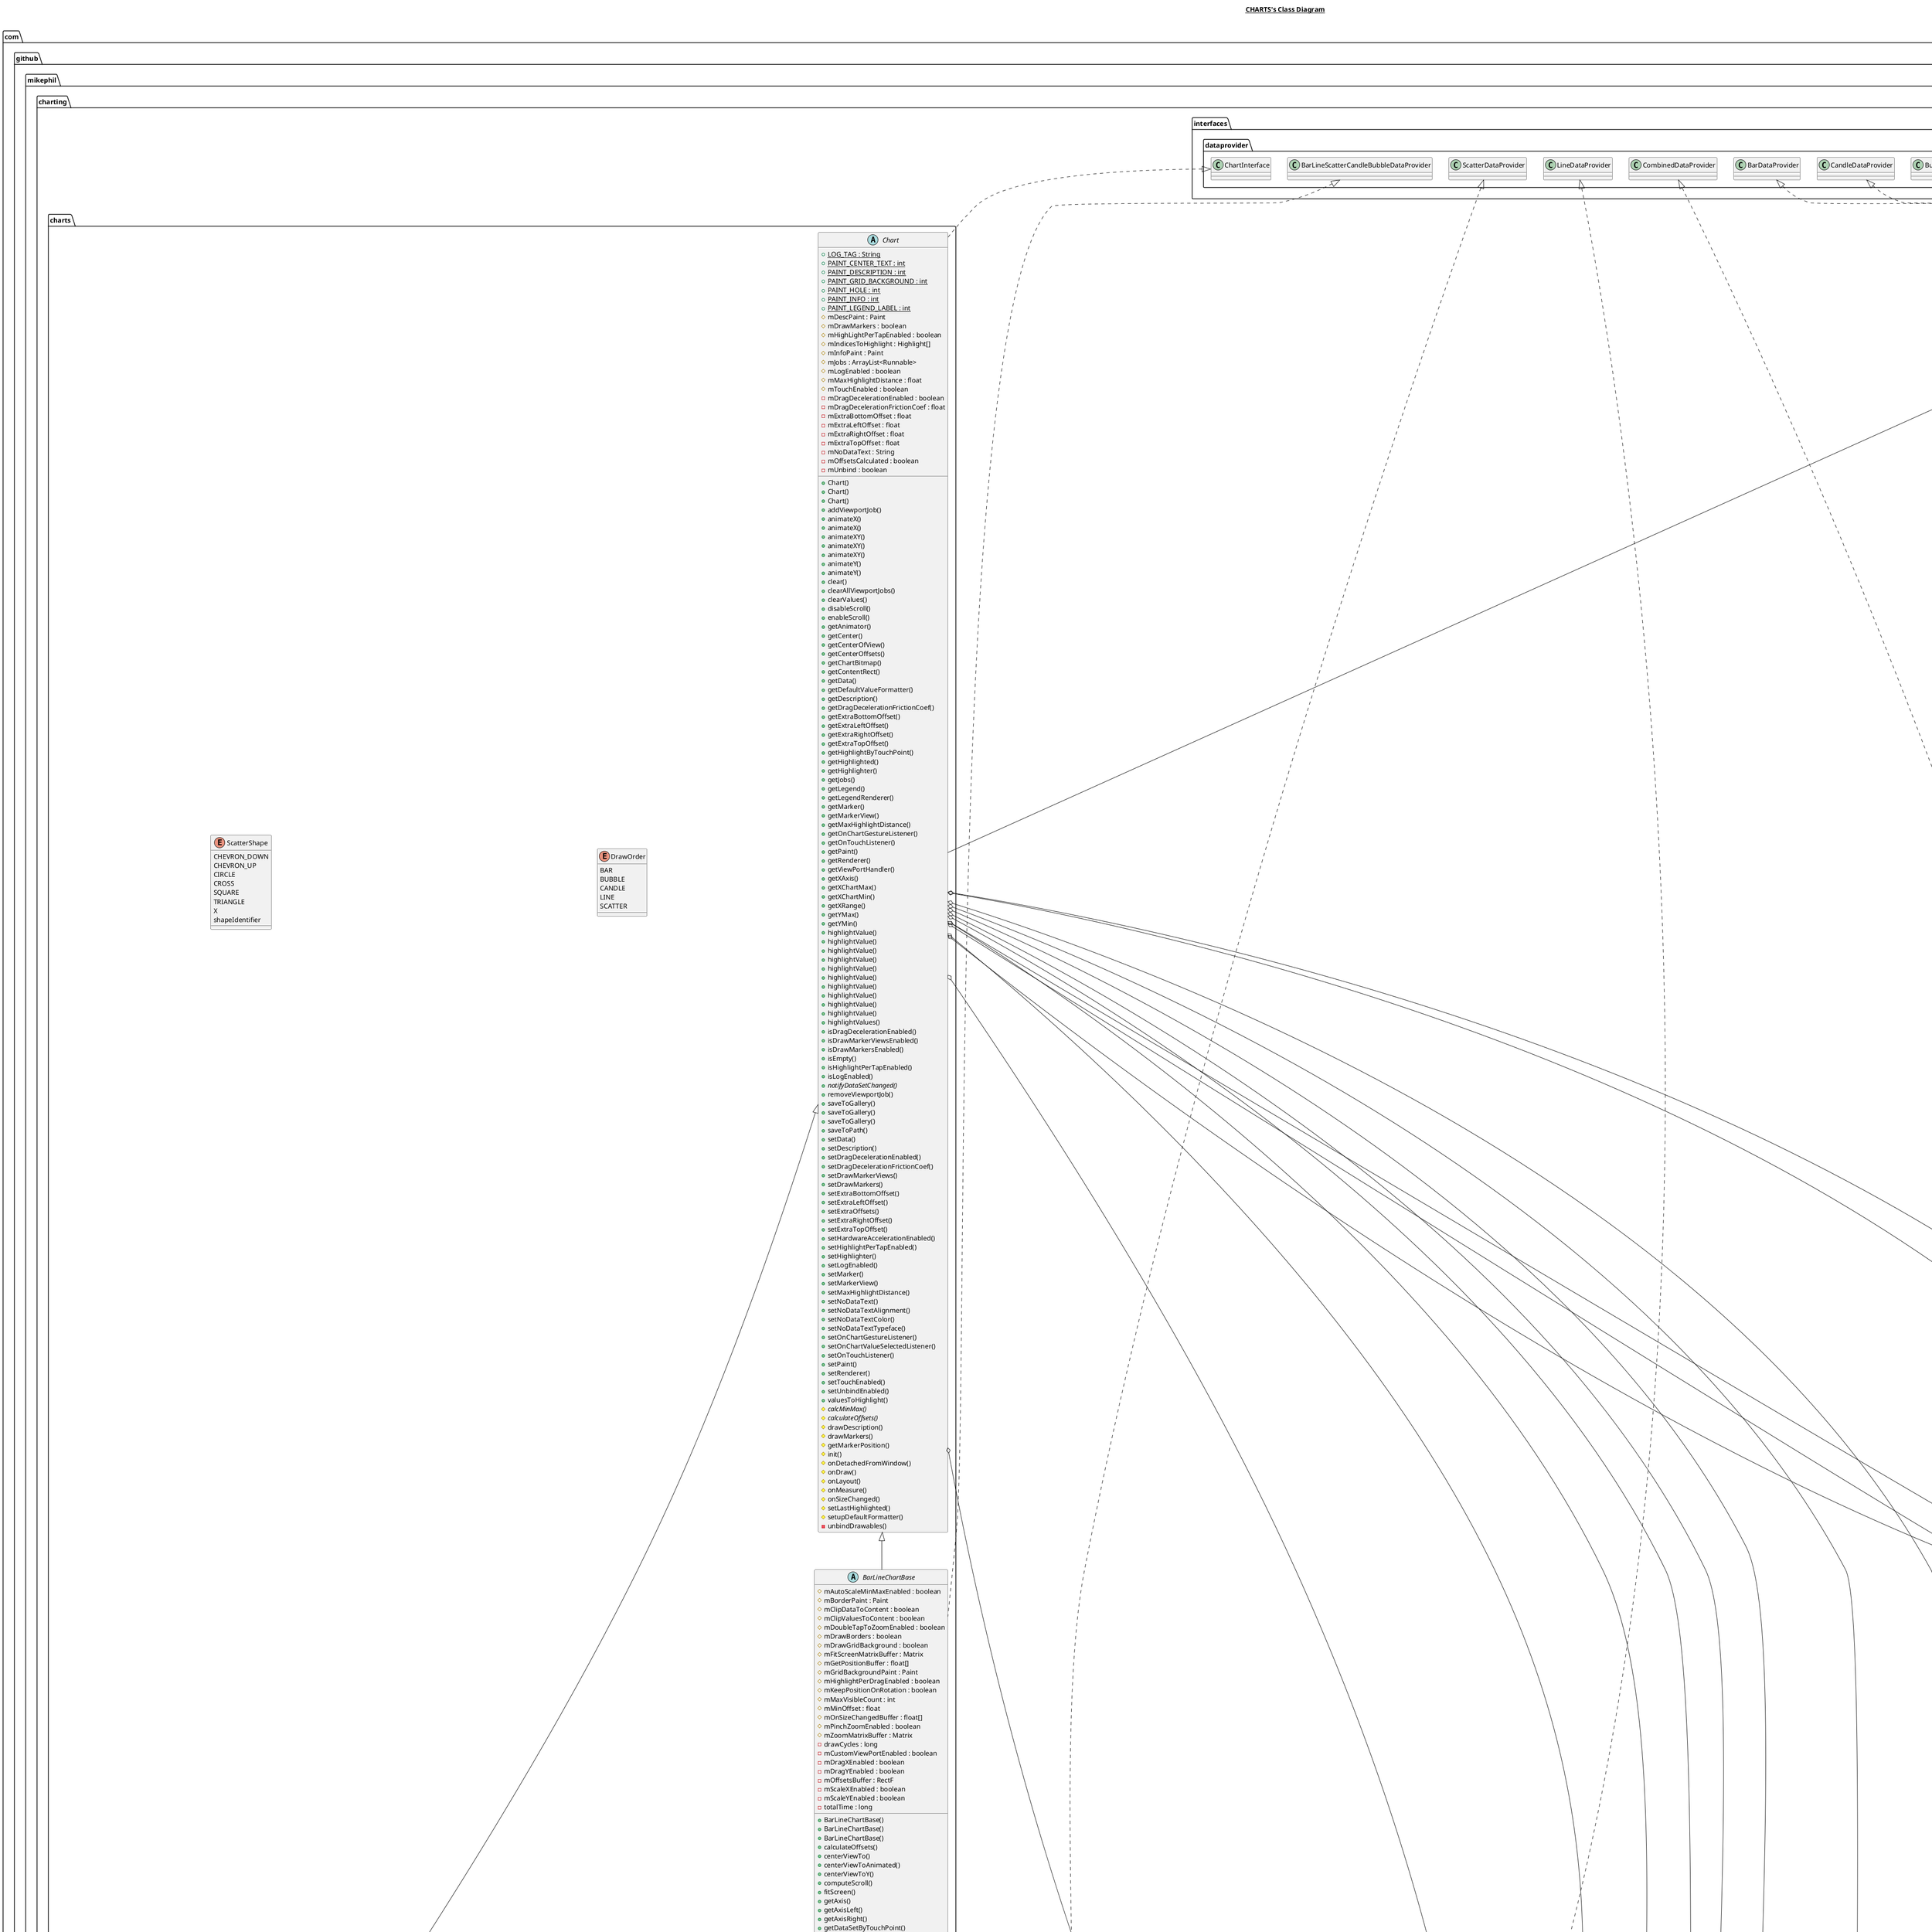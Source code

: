 @startuml

title __CHARTS's Class Diagram__\n

  namespace com.github.mikephil.charting.charts {
    class com.github.mikephil.charting.charts.BarChart {
        # mHighlightFullBarEnabled : boolean
        - mDrawBarShadow : boolean
        - mDrawValueAboveBar : boolean
        - mFitBars : boolean
        + BarChart()
        + BarChart()
        + BarChart()
        + getBarBounds()
        + getBarBounds()
        + getBarData()
        + getHighlightByTouchPoint()
        + groupBars()
        + highlightValue()
        + isDrawBarShadowEnabled()
        + isDrawValueAboveBarEnabled()
        + isHighlightFullBarEnabled()
        + setDrawBarShadow()
        + setDrawValueAboveBar()
        + setFitBars()
        + setHighlightFullBarEnabled()
        # calcMinMax()
        # init()
    }
  }
  

  namespace com.github.mikephil.charting.charts {
    abstract class com.github.mikephil.charting.charts.BarLineChartBase {
        # mAutoScaleMinMaxEnabled : boolean
        # mBorderPaint : Paint
        # mClipDataToContent : boolean
        # mClipValuesToContent : boolean
        # mDoubleTapToZoomEnabled : boolean
        # mDrawBorders : boolean
        # mDrawGridBackground : boolean
        # mFitScreenMatrixBuffer : Matrix
        # mGetPositionBuffer : float[]
        # mGridBackgroundPaint : Paint
        # mHighlightPerDragEnabled : boolean
        # mKeepPositionOnRotation : boolean
        # mMaxVisibleCount : int
        # mMinOffset : float
        # mOnSizeChangedBuffer : float[]
        # mPinchZoomEnabled : boolean
        # mZoomMatrixBuffer : Matrix
        - drawCycles : long
        - mCustomViewPortEnabled : boolean
        - mDragXEnabled : boolean
        - mDragYEnabled : boolean
        - mOffsetsBuffer : RectF
        - mScaleXEnabled : boolean
        - mScaleYEnabled : boolean
        - totalTime : long
        + BarLineChartBase()
        + BarLineChartBase()
        + BarLineChartBase()
        + calculateOffsets()
        + centerViewTo()
        + centerViewToAnimated()
        + centerViewToY()
        + computeScroll()
        + fitScreen()
        + getAxis()
        + getAxisLeft()
        + getAxisRight()
        + getDataSetByTouchPoint()
        + getDrawListener()
        + getEntryByTouchPoint()
        + getHighestVisibleX()
        + getLowestVisibleX()
        + getMaxVisibleCount()
        + getMinOffset()
        + getPaint()
        + getPixelForValues()
        + getPosition()
        + getRendererLeftYAxis()
        + getRendererRightYAxis()
        + getRendererXAxis()
        + getScaleX()
        + getScaleY()
        + getTransformer()
        + getValuesByTouchPoint()
        + getValuesByTouchPoint()
        + getVisibleXRange()
        + getYChartMax()
        + getYChartMin()
        + hasNoDragOffset()
        + isAnyAxisInverted()
        + isAutoScaleMinMaxEnabled()
        + isClipDataToContentEnabled()
        + isClipValuesToContentEnabled()
        + isDoubleTapToZoomEnabled()
        + isDragEnabled()
        + isDragXEnabled()
        + isDragYEnabled()
        + isDrawBordersEnabled()
        + isFullyZoomedOut()
        + isHighlightPerDragEnabled()
        + isInverted()
        + isKeepPositionOnRotation()
        + isPinchZoomEnabled()
        + isScaleXEnabled()
        + isScaleYEnabled()
        + moveViewTo()
        + moveViewToAnimated()
        + moveViewToX()
        + notifyDataSetChanged()
        + onTouchEvent()
        + resetTracking()
        + resetViewPortOffsets()
        + resetZoom()
        + setAutoScaleMinMaxEnabled()
        + setBorderColor()
        + setBorderWidth()
        + setClipDataToContent()
        + setClipValuesToContent()
        + setDoubleTapToZoomEnabled()
        + setDragEnabled()
        + setDragOffsetX()
        + setDragOffsetY()
        + setDragXEnabled()
        + setDragYEnabled()
        + setDrawBorders()
        + setDrawGridBackground()
        + setGridBackgroundColor()
        + setHighlightPerDragEnabled()
        + setKeepPositionOnRotation()
        + setMaxVisibleValueCount()
        + setMinOffset()
        + setOnDrawListener()
        + setPaint()
        + setPinchZoom()
        + setRendererLeftYAxis()
        + setRendererRightYAxis()
        + setScaleEnabled()
        + setScaleMinima()
        + setScaleXEnabled()
        + setScaleYEnabled()
        + setViewPortOffsets()
        + setVisibleXRange()
        + setVisibleXRangeMaximum()
        + setVisibleXRangeMinimum()
        + setVisibleYRange()
        + setVisibleYRangeMaximum()
        + setVisibleYRangeMinimum()
        + setXAxisRenderer()
        + zoom()
        + zoom()
        + zoomAndCenterAnimated()
        + zoomIn()
        + zoomOut()
        + zoomToCenter()
        # autoScale()
        # calcMinMax()
        # calculateLegendOffsets()
        # drawGridBackground()
        # getAxisRange()
        # init()
        # onDraw()
        # onSizeChanged()
        # prepareOffsetMatrix()
        # prepareValuePxMatrix()
    }
  }
  

  namespace com.github.mikephil.charting.charts {
    class com.github.mikephil.charting.charts.BubbleChart {
        + BubbleChart()
        + BubbleChart()
        + BubbleChart()
        + getBubbleData()
        # init()
    }
  }
  

  namespace com.github.mikephil.charting.charts {
    class com.github.mikephil.charting.charts.CandleStickChart {
        + CandleStickChart()
        + CandleStickChart()
        + CandleStickChart()
        + getCandleData()
        # init()
    }
  }
  

  namespace com.github.mikephil.charting.charts {
    abstract class com.github.mikephil.charting.charts.Chart {
        {static} + LOG_TAG : String
        {static} + PAINT_CENTER_TEXT : int
        {static} + PAINT_DESCRIPTION : int
        {static} + PAINT_GRID_BACKGROUND : int
        {static} + PAINT_HOLE : int
        {static} + PAINT_INFO : int
        {static} + PAINT_LEGEND_LABEL : int
        # mDescPaint : Paint
        # mDrawMarkers : boolean
        # mHighLightPerTapEnabled : boolean
        # mIndicesToHighlight : Highlight[]
        # mInfoPaint : Paint
        # mJobs : ArrayList<Runnable>
        # mLogEnabled : boolean
        # mMaxHighlightDistance : float
        # mTouchEnabled : boolean
        - mDragDecelerationEnabled : boolean
        - mDragDecelerationFrictionCoef : float
        - mExtraBottomOffset : float
        - mExtraLeftOffset : float
        - mExtraRightOffset : float
        - mExtraTopOffset : float
        - mNoDataText : String
        - mOffsetsCalculated : boolean
        - mUnbind : boolean
        + Chart()
        + Chart()
        + Chart()
        + addViewportJob()
        + animateX()
        + animateX()
        + animateXY()
        + animateXY()
        + animateXY()
        + animateY()
        + animateY()
        + clear()
        + clearAllViewportJobs()
        + clearValues()
        + disableScroll()
        + enableScroll()
        + getAnimator()
        + getCenter()
        + getCenterOfView()
        + getCenterOffsets()
        + getChartBitmap()
        + getContentRect()
        + getData()
        + getDefaultValueFormatter()
        + getDescription()
        + getDragDecelerationFrictionCoef()
        + getExtraBottomOffset()
        + getExtraLeftOffset()
        + getExtraRightOffset()
        + getExtraTopOffset()
        + getHighlightByTouchPoint()
        + getHighlighted()
        + getHighlighter()
        + getJobs()
        + getLegend()
        + getLegendRenderer()
        + getMarker()
        + getMarkerView()
        + getMaxHighlightDistance()
        + getOnChartGestureListener()
        + getOnTouchListener()
        + getPaint()
        + getRenderer()
        + getViewPortHandler()
        + getXAxis()
        + getXChartMax()
        + getXChartMin()
        + getXRange()
        + getYMax()
        + getYMin()
        + highlightValue()
        + highlightValue()
        + highlightValue()
        + highlightValue()
        + highlightValue()
        + highlightValue()
        + highlightValue()
        + highlightValue()
        + highlightValue()
        + highlightValue()
        + highlightValues()
        + isDragDecelerationEnabled()
        + isDrawMarkerViewsEnabled()
        + isDrawMarkersEnabled()
        + isEmpty()
        + isHighlightPerTapEnabled()
        + isLogEnabled()
        {abstract} + notifyDataSetChanged()
        + removeViewportJob()
        + saveToGallery()
        + saveToGallery()
        + saveToGallery()
        + saveToPath()
        + setData()
        + setDescription()
        + setDragDecelerationEnabled()
        + setDragDecelerationFrictionCoef()
        + setDrawMarkerViews()
        + setDrawMarkers()
        + setExtraBottomOffset()
        + setExtraLeftOffset()
        + setExtraOffsets()
        + setExtraRightOffset()
        + setExtraTopOffset()
        + setHardwareAccelerationEnabled()
        + setHighlightPerTapEnabled()
        + setHighlighter()
        + setLogEnabled()
        + setMarker()
        + setMarkerView()
        + setMaxHighlightDistance()
        + setNoDataText()
        + setNoDataTextAlignment()
        + setNoDataTextColor()
        + setNoDataTextTypeface()
        + setOnChartGestureListener()
        + setOnChartValueSelectedListener()
        + setOnTouchListener()
        + setPaint()
        + setRenderer()
        + setTouchEnabled()
        + setUnbindEnabled()
        + valuesToHighlight()
        {abstract} # calcMinMax()
        {abstract} # calculateOffsets()
        # drawDescription()
        # drawMarkers()
        # getMarkerPosition()
        # init()
        # onDetachedFromWindow()
        # onDraw()
        # onLayout()
        # onMeasure()
        # onSizeChanged()
        # setLastHighlighted()
        # setupDefaultFormatter()
        - unbindDrawables()
    }
  }
  

  namespace com.github.mikephil.charting.charts {
    class com.github.mikephil.charting.charts.CombinedChart {
        # mDrawOrder : DrawOrder[]
        # mHighlightFullBarEnabled : boolean
        - mDrawBarShadow : boolean
        - mDrawValueAboveBar : boolean
        + CombinedChart()
        + CombinedChart()
        + CombinedChart()
        + getBarData()
        + getBubbleData()
        + getCandleData()
        + getCombinedData()
        + getDrawOrder()
        + getHighlightByTouchPoint()
        + getLineData()
        + getScatterData()
        + isDrawBarShadowEnabled()
        + isDrawValueAboveBarEnabled()
        + isHighlightFullBarEnabled()
        + setData()
        + setDrawBarShadow()
        + setDrawOrder()
        + setDrawValueAboveBar()
        + setHighlightFullBarEnabled()
        # drawMarkers()
        # init()
    }
  }
  

  namespace com.github.mikephil.charting.charts {
    enum DrawOrder {
      BAR
      BUBBLE
      CANDLE
      LINE
      SCATTER
    }
  }
  

  namespace com.github.mikephil.charting.charts {
    class com.github.mikephil.charting.charts.HorizontalBarChart {
        # mGetPositionBuffer : float[]
        - mOffsetsBuffer : RectF
        + HorizontalBarChart()
        + HorizontalBarChart()
        + HorizontalBarChart()
        + calculateOffsets()
        + getBarBounds()
        + getHighestVisibleX()
        + getHighlightByTouchPoint()
        + getLowestVisibleX()
        + getPosition()
        + setVisibleXRange()
        + setVisibleXRangeMaximum()
        + setVisibleXRangeMinimum()
        + setVisibleYRange()
        + setVisibleYRangeMaximum()
        + setVisibleYRangeMinimum()
        # calculateLegendOffsets()
        # getMarkerPosition()
        # init()
        # prepareValuePxMatrix()
    }
  }
  

  namespace com.github.mikephil.charting.charts {
    class com.github.mikephil.charting.charts.LineChart {
        + LineChart()
        + LineChart()
        + LineChart()
        + getLineData()
        # init()
        # onDetachedFromWindow()
    }
  }
  

  namespace com.github.mikephil.charting.charts {
    class com.github.mikephil.charting.charts.PieChart {
        # mMaxAngle : float
        # mTransparentCircleRadiusPercent : float
        - mAbsoluteAngles : float[]
        - mCenterText : CharSequence
        - mCenterTextRadiusPercent : float
        - mCircleBox : RectF
        - mDrawAngles : float[]
        - mDrawCenterText : boolean
        - mDrawEntryLabels : boolean
        - mDrawHole : boolean
        - mDrawRoundedSlices : boolean
        - mDrawSlicesUnderHole : boolean
        - mHoleRadiusPercent : float
        - mMinAngleForSlices : float
        - mUsePercentValues : boolean
        + PieChart()
        + PieChart()
        + PieChart()
        + calculateOffsets()
        + getAbsoluteAngles()
        + getCenterCircleBox()
        + getCenterText()
        + getCenterTextOffset()
        + getCenterTextRadiusPercent()
        + getCircleBox()
        + getDataSetIndexForIndex()
        + getDrawAngles()
        + getHoleRadius()
        + getIndexForAngle()
        + getMaxAngle()
        + getMinAngleForSlices()
        + getRadius()
        + getTransparentCircleRadius()
        + getXAxis()
        + isDrawCenterTextEnabled()
        + isDrawEntryLabelsEnabled()
        + isDrawHoleEnabled()
        + isDrawRoundedSlicesEnabled()
        + isDrawSlicesUnderHoleEnabled()
        + isUsePercentValuesEnabled()
        + needsHighlight()
        + setCenterText()
        + setCenterTextColor()
        + setCenterTextOffset()
        + setCenterTextRadiusPercent()
        + setCenterTextSize()
        + setCenterTextSizePixels()
        + setCenterTextTypeface()
        + setDrawCenterText()
        + setDrawEntryLabels()
        + setDrawHoleEnabled()
        + setDrawRoundedSlices()
        + setDrawSliceText()
        + setDrawSlicesUnderHole()
        + setEntryLabelColor()
        + setEntryLabelTextSize()
        + setEntryLabelTypeface()
        + setHoleColor()
        + setHoleRadius()
        + setMaxAngle()
        + setMinAngleForSlices()
        + setTransparentCircleAlpha()
        + setTransparentCircleColor()
        + setTransparentCircleRadius()
        + setUsePercentValues()
        # calcMinMax()
        # getMarkerPosition()
        # getRequiredBaseOffset()
        # getRequiredLegendOffset()
        # init()
        # onDetachedFromWindow()
        # onDraw()
        - calcAngle()
        - calcAngle()
        - calcAngles()
    }
  }
  

  namespace com.github.mikephil.charting.charts {
    abstract class com.github.mikephil.charting.charts.PieRadarChartBase {
        # mMinOffset : float
        # mRotateEnabled : boolean
        - mRawRotationAngle : float
        - mRotationAngle : float
        + PieRadarChartBase()
        + PieRadarChartBase()
        + PieRadarChartBase()
        + calculateOffsets()
        + computeScroll()
        + distanceToCenter()
        + getAngleForPoint()
        + getDiameter()
        {abstract} + getIndexForAngle()
        + getMaxVisibleCount()
        + getMinOffset()
        + getPosition()
        + getPosition()
        {abstract} + getRadius()
        + getRawRotationAngle()
        + getRotationAngle()
        + getYChartMax()
        + getYChartMin()
        + isRotationEnabled()
        + notifyDataSetChanged()
        + onTouchEvent()
        + setMinOffset()
        + setRotationAngle()
        + setRotationEnabled()
        + spin()
        # calcMinMax()
        {abstract} # getRequiredBaseOffset()
        {abstract} # getRequiredLegendOffset()
        # init()
    }
  }
  

  namespace com.github.mikephil.charting.charts {
    class com.github.mikephil.charting.charts.RadarChart {
        - mDrawWeb : boolean
        - mInnerWebLineWidth : float
        - mSkipWebLineCount : int
        - mWebAlpha : int
        - mWebColor : int
        - mWebColorInner : int
        - mWebLineWidth : float
        + RadarChart()
        + RadarChart()
        + RadarChart()
        + getFactor()
        + getIndexForAngle()
        + getRadius()
        + getSkipWebLineCount()
        + getSliceAngle()
        + getWebAlpha()
        + getWebColor()
        + getWebColorInner()
        + getWebLineWidth()
        + getWebLineWidthInner()
        + getYAxis()
        + getYChartMax()
        + getYChartMin()
        + getYRange()
        + notifyDataSetChanged()
        + setDrawWeb()
        + setSkipWebLineCount()
        + setWebAlpha()
        + setWebColor()
        + setWebColorInner()
        + setWebLineWidth()
        + setWebLineWidthInner()
        # calcMinMax()
        # getRequiredBaseOffset()
        # getRequiredLegendOffset()
        # init()
        # onDraw()
    }
  }
  

  namespace com.github.mikephil.charting.charts {
    class com.github.mikephil.charting.charts.ScatterChart {
        + ScatterChart()
        + ScatterChart()
        + ScatterChart()
        + getScatterData()
        # init()
    }
  }
  

  namespace com.github.mikephil.charting.charts {
    enum ScatterShape {
      CHEVRON_DOWN
      CHEVRON_UP
      CIRCLE
      CROSS
      SQUARE
      TRIANGLE
      X
      shapeIdentifier
    }
  }
  

  com.github.mikephil.charting.charts.BarChart .up.|> com.github.mikephil.charting.interfaces.dataprovider.BarDataProvider
  com.github.mikephil.charting.charts.BarChart -up-|> com.github.mikephil.charting.charts.BarLineChartBase
  com.github.mikephil.charting.charts.BarLineChartBase .up.|> com.github.mikephil.charting.interfaces.dataprovider.BarLineScatterCandleBubbleDataProvider
  com.github.mikephil.charting.charts.BarLineChartBase -up-|> com.github.mikephil.charting.charts.Chart
  com.github.mikephil.charting.charts.BarLineChartBase o-- com.github.mikephil.charting.jobs.MoveViewJob : job
  com.github.mikephil.charting.charts.BarLineChartBase o-- com.github.mikephil.charting.components.YAxis : mAxisLeft
  com.github.mikephil.charting.charts.BarLineChartBase o-- com.github.mikephil.charting.renderer.YAxisRenderer : mAxisRendererLeft
  com.github.mikephil.charting.charts.BarLineChartBase o-- com.github.mikephil.charting.renderer.YAxisRenderer : mAxisRendererRight
  com.github.mikephil.charting.charts.BarLineChartBase o-- com.github.mikephil.charting.components.YAxis : mAxisRight
  com.github.mikephil.charting.charts.BarLineChartBase o-- com.github.mikephil.charting.listener.OnDrawListener : mDrawListener
  com.github.mikephil.charting.charts.BarLineChartBase o-- com.github.mikephil.charting.utils.Transformer : mLeftAxisTransformer
  com.github.mikephil.charting.charts.BarLineChartBase o-- com.github.mikephil.charting.utils.Transformer : mRightAxisTransformer
  com.github.mikephil.charting.charts.BarLineChartBase o-- com.github.mikephil.charting.renderer.XAxisRenderer : mXAxisRenderer
  com.github.mikephil.charting.charts.BarLineChartBase o-- com.github.mikephil.charting.utils.MPPointD : posForGetHighestVisibleX
  com.github.mikephil.charting.charts.BarLineChartBase o-- com.github.mikephil.charting.utils.MPPointD : posForGetLowestVisibleX
  com.github.mikephil.charting.charts.BubbleChart .up.|> com.github.mikephil.charting.interfaces.dataprovider.BubbleDataProvider
  com.github.mikephil.charting.charts.BubbleChart -up-|> com.github.mikephil.charting.charts.BarLineChartBase
  com.github.mikephil.charting.charts.CandleStickChart .up.|> com.github.mikephil.charting.interfaces.dataprovider.CandleDataProvider
  com.github.mikephil.charting.charts.CandleStickChart -up-|> com.github.mikephil.charting.charts.BarLineChartBase
  com.github.mikephil.charting.charts.Chart .up.|> com.github.mikephil.charting.interfaces.dataprovider.ChartInterface
  com.github.mikephil.charting.charts.Chart -up-|> android.view.ViewGroup
  com.github.mikephil.charting.charts.Chart o-- com.github.mikephil.charting.animation.ChartAnimator : mAnimator
  com.github.mikephil.charting.charts.Chart o-- com.github.mikephil.charting.listener.ChartTouchListener : mChartTouchListener
  com.github.mikephil.charting.charts.Chart o-- T : mData
  com.github.mikephil.charting.charts.Chart o-- com.github.mikephil.charting.formatter.DefaultValueFormatter : mDefaultValueFormatter
  com.github.mikephil.charting.charts.Chart o-- com.github.mikephil.charting.components.Description : mDescription
  com.github.mikephil.charting.charts.Chart o-- com.github.mikephil.charting.highlight.IHighlighter : mHighlighter
  com.github.mikephil.charting.charts.Chart o-- com.github.mikephil.charting.components.Legend : mLegend
  com.github.mikephil.charting.charts.Chart o-- com.github.mikephil.charting.renderer.LegendRenderer : mLegendRenderer
  com.github.mikephil.charting.charts.Chart o-- com.github.mikephil.charting.components.IMarker : mMarker
  com.github.mikephil.charting.charts.Chart o-- com.github.mikephil.charting.renderer.DataRenderer : mRenderer
  com.github.mikephil.charting.charts.Chart o-- com.github.mikephil.charting.listener.OnChartValueSelectedListener : mSelectionListener
  com.github.mikephil.charting.charts.Chart o-- com.github.mikephil.charting.utils.ViewPortHandler : mViewPortHandler
  com.github.mikephil.charting.charts.Chart o-- com.github.mikephil.charting.components.XAxis : mXAxis
  com.github.mikephil.charting.charts.Chart o-- com.github.mikephil.charting.listener.OnChartGestureListener : mGestureListener
  com.github.mikephil.charting.charts.CombinedChart .up.|> com.github.mikephil.charting.interfaces.dataprovider.CombinedDataProvider
  com.github.mikephil.charting.charts.CombinedChart -up-|> com.github.mikephil.charting.charts.BarLineChartBase
  com.github.mikephil.charting.charts.CombinedChart +-down- com.github.mikephil.charting.charts.CombinedChart.DrawOrder
  com.github.mikephil.charting.charts.HorizontalBarChart -up-|> com.github.mikephil.charting.charts.BarChart
  com.github.mikephil.charting.charts.LineChart .up.|> com.github.mikephil.charting.interfaces.dataprovider.LineDataProvider
  com.github.mikephil.charting.charts.LineChart -up-|> com.github.mikephil.charting.charts.BarLineChartBase
  com.github.mikephil.charting.charts.PieChart -up-|> com.github.mikephil.charting.charts.PieRadarChartBase
  com.github.mikephil.charting.charts.PieChart o-- com.github.mikephil.charting.utils.MPPointF : mCenterTextOffset
  com.github.mikephil.charting.charts.PieRadarChartBase -up-|> com.github.mikephil.charting.charts.Chart
  com.github.mikephil.charting.charts.RadarChart -up-|> com.github.mikephil.charting.charts.PieRadarChartBase
  com.github.mikephil.charting.charts.RadarChart o-- com.github.mikephil.charting.renderer.XAxisRendererRadarChart : mXAxisRenderer
  com.github.mikephil.charting.charts.RadarChart o-- com.github.mikephil.charting.renderer.YAxisRendererRadarChart : mYAxisRenderer
  com.github.mikephil.charting.charts.RadarChart o-- com.github.mikephil.charting.components.YAxis : mYAxis
  com.github.mikephil.charting.charts.ScatterChart .up.|> com.github.mikephil.charting.interfaces.dataprovider.ScatterDataProvider
  com.github.mikephil.charting.charts.ScatterChart -up-|> com.github.mikephil.charting.charts.BarLineChartBase
  com.github.mikephil.charting.charts.ScatterChart +-down- com.github.mikephil.charting.charts.ScatterChart.ScatterShape


right footer


PlantUML diagram generated by SketchIt! (https://bitbucket.org/pmesmeur/sketch.it)
For more information about this tool, please contact philippe.mesmeur@gmail.com
endfooter

@enduml
